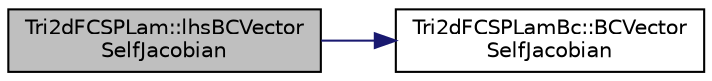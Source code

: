 digraph "Tri2dFCSPLam::lhsBCVectorSelfJacobian"
{
  edge [fontname="Helvetica",fontsize="10",labelfontname="Helvetica",labelfontsize="10"];
  node [fontname="Helvetica",fontsize="10",shape=record];
  rankdir="LR";
  Node1 [label="Tri2dFCSPLam::lhsBCVector\lSelfJacobian",height=0.2,width=0.4,color="black", fillcolor="grey75", style="filled" fontcolor="black"];
  Node1 -> Node2 [color="midnightblue",fontsize="10",style="solid",fontname="Helvetica"];
  Node2 [label="Tri2dFCSPLamBc::BCVector\lSelfJacobian",height=0.2,width=0.4,color="black", fillcolor="white", style="filled",URL="$classTri2dFCSPLamBc.html#ab7601452cf6da34632943ea3d94084aa",tooltip="Provides boundary Jacobian contribution for the boundary dof itself. "];
}
